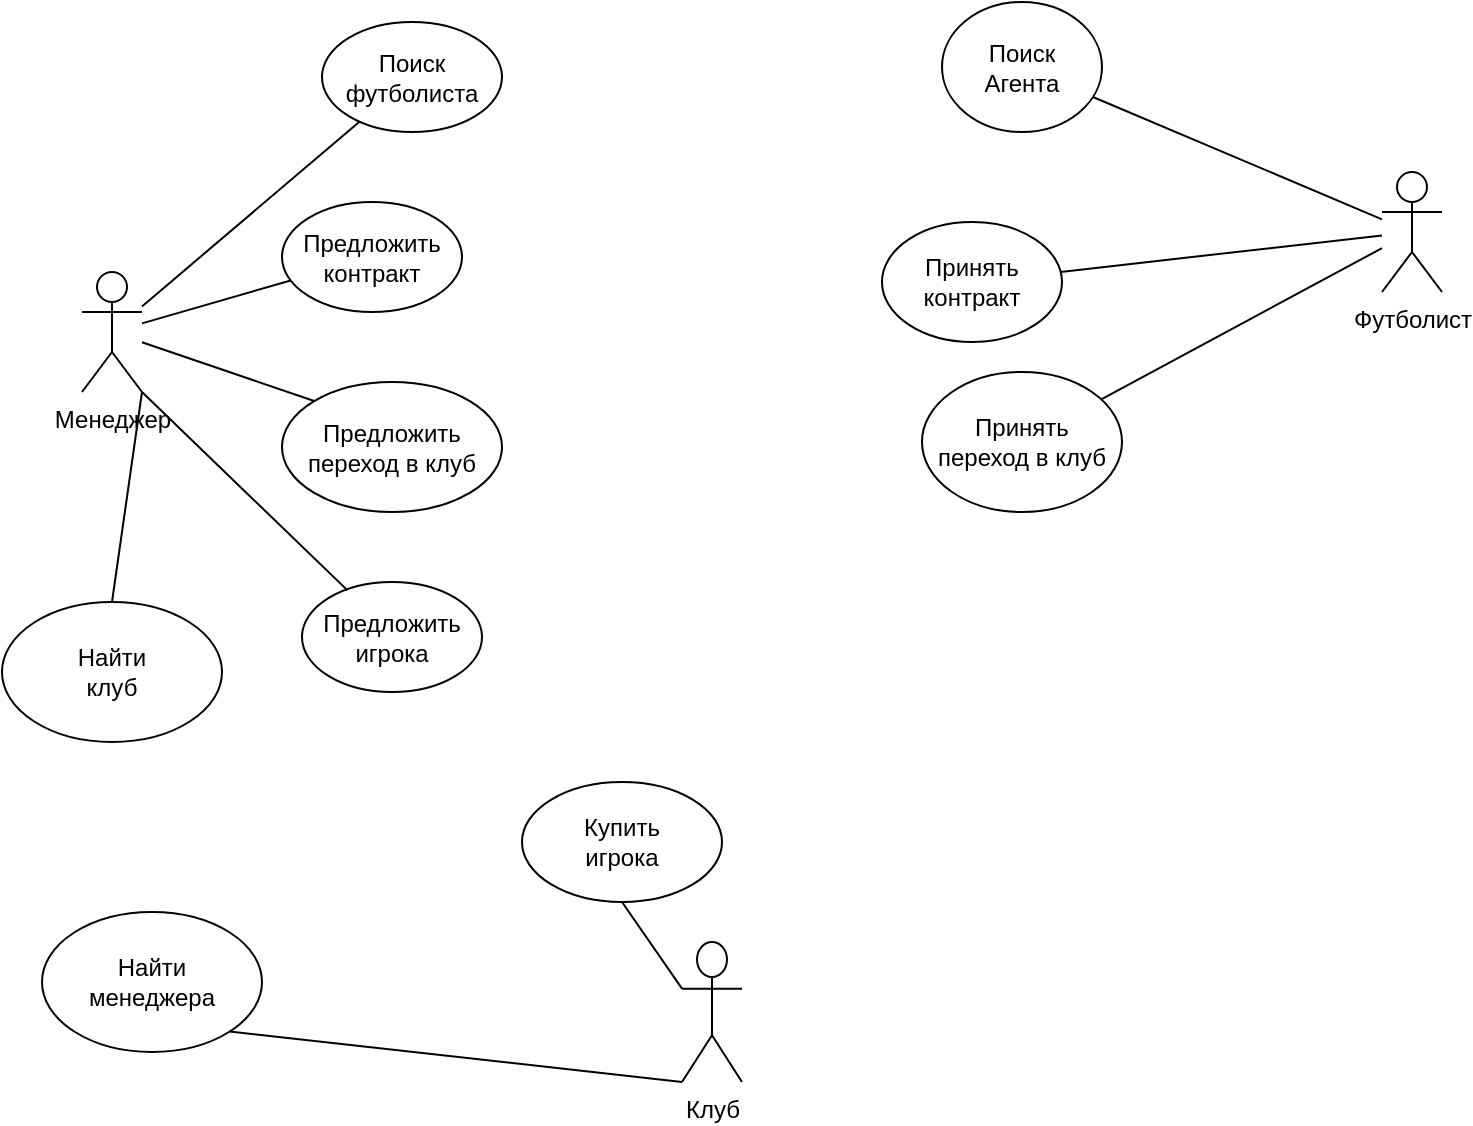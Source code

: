 <mxfile version="15.3.8" type="github"><diagram id="KhNN1O1qapY8ygzf5PuA" name="Page-1"><mxGraphModel dx="1038" dy="579" grid="1" gridSize="10" guides="1" tooltips="1" connect="1" arrows="1" fold="1" page="1" pageScale="1" pageWidth="827" pageHeight="1169" math="0" shadow="0"><root><mxCell id="0"/><mxCell id="1" parent="0"/><mxCell id="NbGpAFgxzIrrqOUABLOi-1" style="edgeStyle=none;orthogonalLoop=1;jettySize=auto;html=1;endArrow=none;endFill=0;" edge="1" parent="1" source="NbGpAFgxzIrrqOUABLOi-5" target="NbGpAFgxzIrrqOUABLOi-6"><mxGeometry relative="1" as="geometry"/></mxCell><mxCell id="NbGpAFgxzIrrqOUABLOi-3" style="edgeStyle=none;orthogonalLoop=1;jettySize=auto;html=1;endArrow=none;endFill=0;" edge="1" parent="1" source="NbGpAFgxzIrrqOUABLOi-5" target="NbGpAFgxzIrrqOUABLOi-8"><mxGeometry relative="1" as="geometry"/></mxCell><mxCell id="NbGpAFgxzIrrqOUABLOi-4" style="edgeStyle=none;orthogonalLoop=1;jettySize=auto;html=1;endArrow=none;endFill=0;entryX=0;entryY=0;entryDx=0;entryDy=0;" edge="1" parent="1" source="NbGpAFgxzIrrqOUABLOi-5" target="NbGpAFgxzIrrqOUABLOi-26"><mxGeometry relative="1" as="geometry"><mxPoint x="102.259" y="326.789" as="targetPoint"/></mxGeometry></mxCell><mxCell id="NbGpAFgxzIrrqOUABLOi-5" value="Менеджер" style="shape=umlActor;verticalLabelPosition=bottom;verticalAlign=top;html=1;outlineConnect=0;" vertex="1" parent="1"><mxGeometry x="40" y="195" width="30" height="60" as="geometry"/></mxCell><mxCell id="NbGpAFgxzIrrqOUABLOi-6" value="Поиск &lt;br&gt;футболиста" style="ellipse;whiteSpace=wrap;html=1;" vertex="1" parent="1"><mxGeometry x="160" y="70" width="90" height="55" as="geometry"/></mxCell><mxCell id="NbGpAFgxzIrrqOUABLOi-8" value="Предложить&lt;br&gt;контракт" style="ellipse;whiteSpace=wrap;html=1;" vertex="1" parent="1"><mxGeometry x="140" y="160" width="90" height="55" as="geometry"/></mxCell><mxCell id="NbGpAFgxzIrrqOUABLOi-10" style="edgeStyle=none;orthogonalLoop=1;jettySize=auto;html=1;endArrow=none;endFill=0;" edge="1" parent="1" source="NbGpAFgxzIrrqOUABLOi-15" target="NbGpAFgxzIrrqOUABLOi-17"><mxGeometry relative="1" as="geometry"/></mxCell><mxCell id="NbGpAFgxzIrrqOUABLOi-12" style="edgeStyle=none;orthogonalLoop=1;jettySize=auto;html=1;endArrow=none;endFill=0;" edge="1" parent="1" source="NbGpAFgxzIrrqOUABLOi-15" target="NbGpAFgxzIrrqOUABLOi-19"><mxGeometry relative="1" as="geometry"/></mxCell><mxCell id="NbGpAFgxzIrrqOUABLOi-15" value="Футболист" style="shape=umlActor;verticalLabelPosition=bottom;verticalAlign=top;html=1;outlineConnect=0;" vertex="1" parent="1"><mxGeometry x="690" y="145" width="30" height="60" as="geometry"/></mxCell><mxCell id="NbGpAFgxzIrrqOUABLOi-16" value="Принять&lt;br&gt;контракт" style="ellipse;whiteSpace=wrap;html=1;" vertex="1" parent="1"><mxGeometry x="440" y="170" width="90" height="60" as="geometry"/></mxCell><mxCell id="NbGpAFgxzIrrqOUABLOi-17" value="Поиск&lt;br&gt;Агента" style="ellipse;whiteSpace=wrap;html=1;" vertex="1" parent="1"><mxGeometry x="470" y="60" width="80" height="65" as="geometry"/></mxCell><mxCell id="NbGpAFgxzIrrqOUABLOi-19" value="Принять&lt;br&gt;переход в клуб" style="ellipse;whiteSpace=wrap;html=1;" vertex="1" parent="1"><mxGeometry x="460" y="245" width="100" height="70" as="geometry"/></mxCell><mxCell id="NbGpAFgxzIrrqOUABLOi-21" value="" style="endArrow=none;html=1;endFill=0;" edge="1" parent="1" source="NbGpAFgxzIrrqOUABLOi-15" target="NbGpAFgxzIrrqOUABLOi-16"><mxGeometry width="50" height="50" relative="1" as="geometry"><mxPoint x="430" y="205" as="sourcePoint"/><mxPoint x="480" y="155" as="targetPoint"/></mxGeometry></mxCell><mxCell id="NbGpAFgxzIrrqOUABLOi-26" value="Предложить&lt;br&gt;переход в клуб" style="ellipse;whiteSpace=wrap;html=1;strokeColor=#000000;" vertex="1" parent="1"><mxGeometry x="140" y="250" width="110" height="65" as="geometry"/></mxCell><mxCell id="NbGpAFgxzIrrqOUABLOi-29" value="Клуб" style="shape=umlActor;verticalLabelPosition=bottom;verticalAlign=top;html=1;outlineConnect=0;strokeColor=#000000;" vertex="1" parent="1"><mxGeometry x="340" y="530" width="30" height="70" as="geometry"/></mxCell><mxCell id="NbGpAFgxzIrrqOUABLOi-34" value="Найти&lt;br&gt;менеджера" style="ellipse;whiteSpace=wrap;html=1;strokeColor=#000000;" vertex="1" parent="1"><mxGeometry x="20" y="515" width="110" height="70" as="geometry"/></mxCell><mxCell id="NbGpAFgxzIrrqOUABLOi-35" value="" style="endArrow=none;html=1;entryX=1;entryY=1;entryDx=0;entryDy=0;exitX=0;exitY=1;exitDx=0;exitDy=0;exitPerimeter=0;" edge="1" parent="1" source="NbGpAFgxzIrrqOUABLOi-29" target="NbGpAFgxzIrrqOUABLOi-34"><mxGeometry width="50" height="50" relative="1" as="geometry"><mxPoint x="270" y="550" as="sourcePoint"/><mxPoint x="320" y="500" as="targetPoint"/></mxGeometry></mxCell><mxCell id="NbGpAFgxzIrrqOUABLOi-36" value="" style="endArrow=none;html=1;entryX=1;entryY=1;entryDx=0;entryDy=0;entryPerimeter=0;exitX=0.5;exitY=0;exitDx=0;exitDy=0;" edge="1" parent="1" source="NbGpAFgxzIrrqOUABLOi-37" target="NbGpAFgxzIrrqOUABLOi-5"><mxGeometry width="50" height="50" relative="1" as="geometry"><mxPoint x="70" y="350" as="sourcePoint"/><mxPoint x="100" y="290" as="targetPoint"/></mxGeometry></mxCell><mxCell id="NbGpAFgxzIrrqOUABLOi-37" value="Найти&lt;br&gt;клуб" style="ellipse;whiteSpace=wrap;html=1;strokeColor=#000000;" vertex="1" parent="1"><mxGeometry y="360" width="110" height="70" as="geometry"/></mxCell><mxCell id="NbGpAFgxzIrrqOUABLOi-42" value="Предложить&lt;br&gt;игрока" style="ellipse;whiteSpace=wrap;html=1;strokeColor=#000000;" vertex="1" parent="1"><mxGeometry x="150" y="350" width="90" height="55" as="geometry"/></mxCell><mxCell id="NbGpAFgxzIrrqOUABLOi-43" value="" style="endArrow=none;html=1;entryX=1;entryY=1;entryDx=0;entryDy=0;entryPerimeter=0;exitX=0.253;exitY=0.076;exitDx=0;exitDy=0;exitPerimeter=0;" edge="1" parent="1" source="NbGpAFgxzIrrqOUABLOi-42" target="NbGpAFgxzIrrqOUABLOi-5"><mxGeometry width="50" height="50" relative="1" as="geometry"><mxPoint x="250" y="370" as="sourcePoint"/><mxPoint x="300" y="320" as="targetPoint"/></mxGeometry></mxCell><mxCell id="NbGpAFgxzIrrqOUABLOi-44" value="Купить&lt;br&gt;игрока" style="ellipse;whiteSpace=wrap;html=1;strokeColor=#000000;" vertex="1" parent="1"><mxGeometry x="260" y="450" width="100" height="60" as="geometry"/></mxCell><mxCell id="NbGpAFgxzIrrqOUABLOi-45" value="" style="endArrow=none;html=1;entryX=0.5;entryY=1;entryDx=0;entryDy=0;exitX=0;exitY=0.333;exitDx=0;exitDy=0;exitPerimeter=0;" edge="1" parent="1" source="NbGpAFgxzIrrqOUABLOi-29" target="NbGpAFgxzIrrqOUABLOi-44"><mxGeometry width="50" height="50" relative="1" as="geometry"><mxPoint x="290" y="560" as="sourcePoint"/><mxPoint x="340" y="510" as="targetPoint"/></mxGeometry></mxCell></root></mxGraphModel></diagram></mxfile>